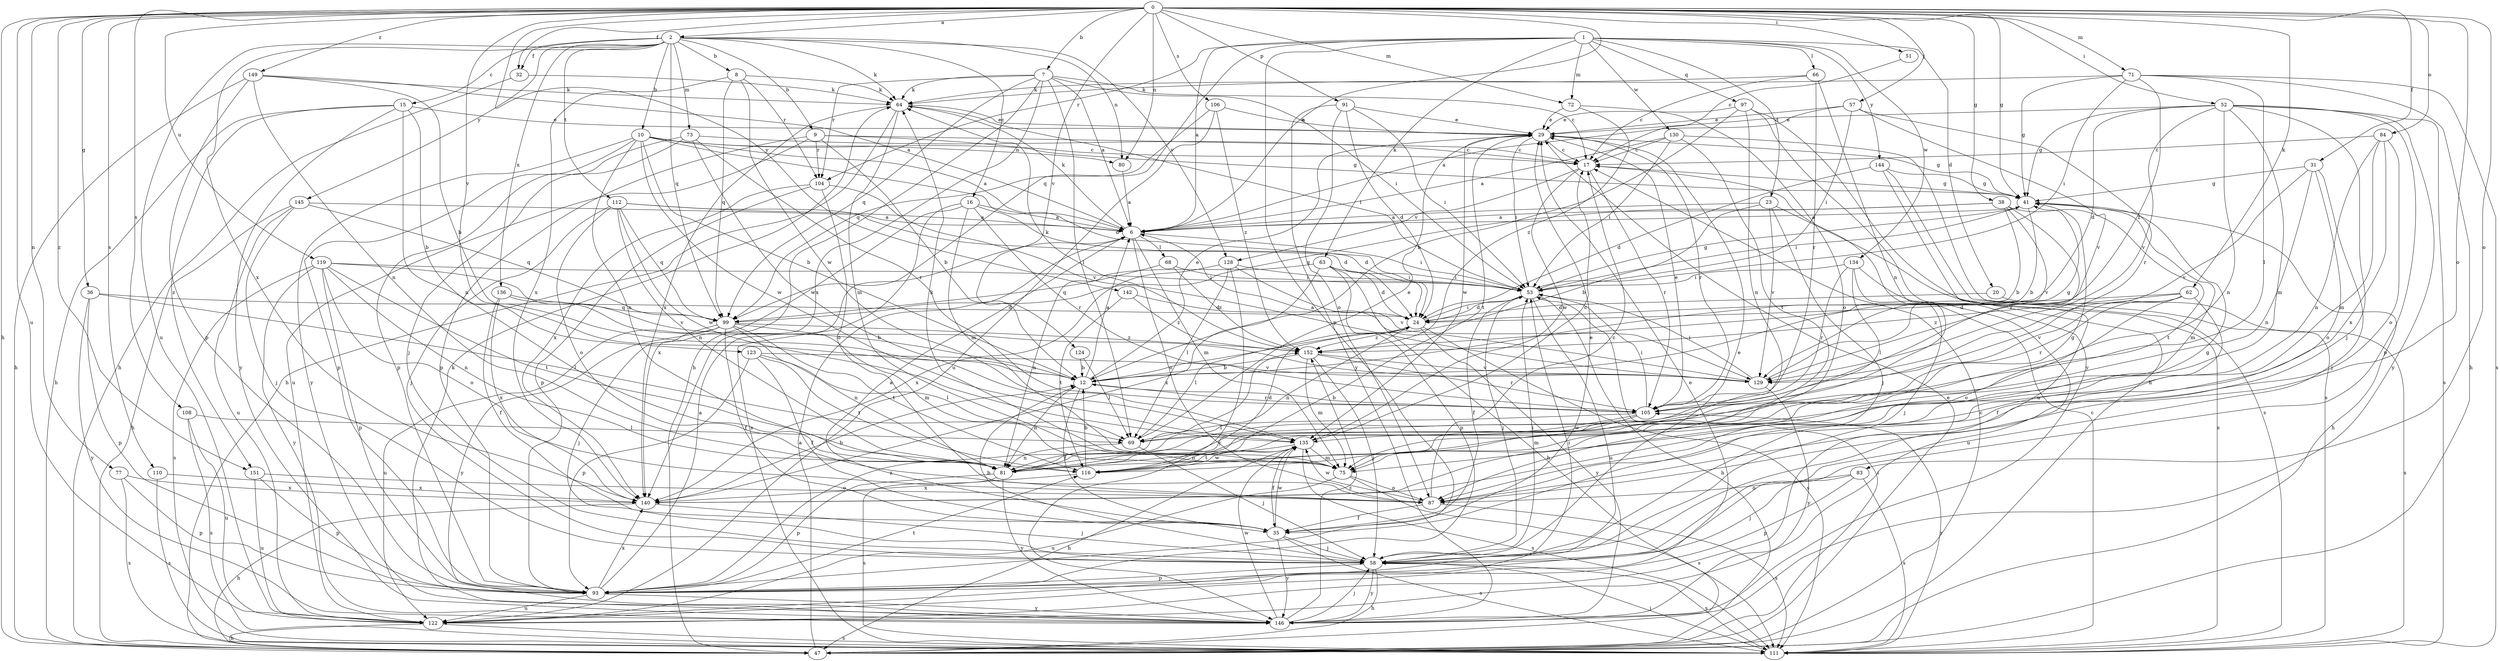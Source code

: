 strict digraph  {
0;
1;
2;
6;
7;
8;
9;
10;
12;
15;
16;
17;
20;
23;
24;
29;
31;
32;
35;
36;
38;
41;
47;
51;
52;
53;
57;
58;
62;
63;
64;
66;
68;
69;
71;
72;
73;
75;
77;
80;
81;
83;
84;
87;
91;
93;
97;
99;
104;
105;
106;
108;
110;
111;
112;
116;
119;
122;
123;
124;
128;
129;
130;
134;
135;
136;
140;
142;
144;
145;
146;
149;
151;
152;
0 -> 2  [label=a];
0 -> 6  [label=a];
0 -> 7  [label=b];
0 -> 31  [label=f];
0 -> 32  [label=f];
0 -> 36  [label=g];
0 -> 38  [label=g];
0 -> 41  [label=g];
0 -> 47  [label=h];
0 -> 51  [label=i];
0 -> 52  [label=i];
0 -> 57  [label=j];
0 -> 62  [label=k];
0 -> 71  [label=m];
0 -> 72  [label=m];
0 -> 77  [label=n];
0 -> 80  [label=n];
0 -> 83  [label=o];
0 -> 84  [label=o];
0 -> 87  [label=o];
0 -> 91  [label=p];
0 -> 106  [label=s];
0 -> 108  [label=s];
0 -> 110  [label=s];
0 -> 119  [label=u];
0 -> 122  [label=u];
0 -> 123  [label=v];
0 -> 124  [label=v];
0 -> 142  [label=y];
0 -> 149  [label=z];
0 -> 151  [label=z];
1 -> 6  [label=a];
1 -> 20  [label=d];
1 -> 23  [label=d];
1 -> 63  [label=k];
1 -> 66  [label=l];
1 -> 72  [label=m];
1 -> 93  [label=p];
1 -> 97  [label=q];
1 -> 99  [label=q];
1 -> 104  [label=r];
1 -> 130  [label=w];
1 -> 134  [label=w];
1 -> 144  [label=y];
2 -> 8  [label=b];
2 -> 9  [label=b];
2 -> 10  [label=b];
2 -> 15  [label=c];
2 -> 16  [label=c];
2 -> 32  [label=f];
2 -> 64  [label=k];
2 -> 73  [label=m];
2 -> 80  [label=n];
2 -> 99  [label=q];
2 -> 112  [label=t];
2 -> 122  [label=u];
2 -> 128  [label=v];
2 -> 136  [label=x];
2 -> 140  [label=x];
2 -> 145  [label=y];
6 -> 53  [label=i];
6 -> 64  [label=k];
6 -> 68  [label=l];
6 -> 75  [label=m];
6 -> 87  [label=o];
7 -> 6  [label=a];
7 -> 17  [label=c];
7 -> 47  [label=h];
7 -> 53  [label=i];
7 -> 64  [label=k];
7 -> 69  [label=l];
7 -> 99  [label=q];
7 -> 104  [label=r];
7 -> 140  [label=x];
8 -> 64  [label=k];
8 -> 99  [label=q];
8 -> 104  [label=r];
8 -> 135  [label=w];
8 -> 140  [label=x];
9 -> 12  [label=b];
9 -> 17  [label=c];
9 -> 41  [label=g];
9 -> 93  [label=p];
9 -> 104  [label=r];
9 -> 122  [label=u];
10 -> 6  [label=a];
10 -> 12  [label=b];
10 -> 17  [label=c];
10 -> 24  [label=d];
10 -> 80  [label=n];
10 -> 81  [label=n];
10 -> 93  [label=p];
10 -> 135  [label=w];
10 -> 146  [label=y];
12 -> 6  [label=a];
12 -> 29  [label=e];
12 -> 35  [label=f];
12 -> 81  [label=n];
12 -> 105  [label=r];
15 -> 12  [label=b];
15 -> 29  [label=e];
15 -> 47  [label=h];
15 -> 81  [label=n];
15 -> 146  [label=y];
15 -> 151  [label=z];
16 -> 6  [label=a];
16 -> 24  [label=d];
16 -> 75  [label=m];
16 -> 105  [label=r];
16 -> 111  [label=s];
16 -> 140  [label=x];
17 -> 41  [label=g];
17 -> 105  [label=r];
17 -> 128  [label=v];
17 -> 135  [label=w];
20 -> 24  [label=d];
20 -> 111  [label=s];
23 -> 6  [label=a];
23 -> 12  [label=b];
23 -> 58  [label=j];
23 -> 111  [label=s];
23 -> 129  [label=v];
24 -> 53  [label=i];
24 -> 69  [label=l];
24 -> 81  [label=n];
24 -> 111  [label=s];
24 -> 146  [label=y];
24 -> 152  [label=z];
29 -> 17  [label=c];
29 -> 41  [label=g];
29 -> 53  [label=i];
29 -> 105  [label=r];
29 -> 116  [label=t];
29 -> 135  [label=w];
31 -> 41  [label=g];
31 -> 58  [label=j];
31 -> 81  [label=n];
31 -> 87  [label=o];
31 -> 129  [label=v];
32 -> 47  [label=h];
32 -> 64  [label=k];
35 -> 6  [label=a];
35 -> 29  [label=e];
35 -> 58  [label=j];
35 -> 111  [label=s];
35 -> 135  [label=w];
35 -> 146  [label=y];
36 -> 24  [label=d];
36 -> 69  [label=l];
36 -> 93  [label=p];
36 -> 146  [label=y];
38 -> 6  [label=a];
38 -> 12  [label=b];
38 -> 99  [label=q];
38 -> 105  [label=r];
38 -> 116  [label=t];
38 -> 129  [label=v];
41 -> 6  [label=a];
41 -> 12  [label=b];
41 -> 47  [label=h];
41 -> 53  [label=i];
41 -> 75  [label=m];
47 -> 6  [label=a];
47 -> 17  [label=c];
47 -> 29  [label=e];
47 -> 53  [label=i];
51 -> 17  [label=c];
52 -> 24  [label=d];
52 -> 29  [label=e];
52 -> 41  [label=g];
52 -> 58  [label=j];
52 -> 75  [label=m];
52 -> 81  [label=n];
52 -> 93  [label=p];
52 -> 111  [label=s];
52 -> 129  [label=v];
52 -> 146  [label=y];
53 -> 24  [label=d];
53 -> 35  [label=f];
53 -> 41  [label=g];
53 -> 47  [label=h];
53 -> 58  [label=j];
53 -> 122  [label=u];
57 -> 6  [label=a];
57 -> 29  [label=e];
57 -> 53  [label=i];
57 -> 105  [label=r];
57 -> 129  [label=v];
58 -> 12  [label=b];
58 -> 29  [label=e];
58 -> 47  [label=h];
58 -> 53  [label=i];
58 -> 93  [label=p];
58 -> 111  [label=s];
58 -> 146  [label=y];
62 -> 24  [label=d];
62 -> 35  [label=f];
62 -> 87  [label=o];
62 -> 105  [label=r];
62 -> 129  [label=v];
62 -> 152  [label=z];
63 -> 24  [label=d];
63 -> 47  [label=h];
63 -> 53  [label=i];
63 -> 93  [label=p];
63 -> 99  [label=q];
63 -> 140  [label=x];
64 -> 29  [label=e];
64 -> 47  [label=h];
64 -> 53  [label=i];
64 -> 75  [label=m];
64 -> 140  [label=x];
66 -> 17  [label=c];
66 -> 64  [label=k];
66 -> 81  [label=n];
66 -> 105  [label=r];
68 -> 53  [label=i];
68 -> 81  [label=n];
68 -> 152  [label=z];
69 -> 29  [label=e];
69 -> 58  [label=j];
69 -> 81  [label=n];
71 -> 41  [label=g];
71 -> 47  [label=h];
71 -> 53  [label=i];
71 -> 64  [label=k];
71 -> 69  [label=l];
71 -> 111  [label=s];
71 -> 152  [label=z];
72 -> 29  [label=e];
72 -> 87  [label=o];
72 -> 152  [label=z];
73 -> 17  [label=c];
73 -> 58  [label=j];
73 -> 93  [label=p];
73 -> 105  [label=r];
73 -> 135  [label=w];
75 -> 64  [label=k];
75 -> 87  [label=o];
75 -> 111  [label=s];
75 -> 122  [label=u];
77 -> 93  [label=p];
77 -> 111  [label=s];
77 -> 140  [label=x];
80 -> 6  [label=a];
81 -> 41  [label=g];
81 -> 93  [label=p];
81 -> 111  [label=s];
81 -> 146  [label=y];
83 -> 58  [label=j];
83 -> 87  [label=o];
83 -> 93  [label=p];
83 -> 111  [label=s];
84 -> 17  [label=c];
84 -> 75  [label=m];
84 -> 81  [label=n];
84 -> 87  [label=o];
84 -> 140  [label=x];
87 -> 17  [label=c];
87 -> 35  [label=f];
87 -> 111  [label=s];
87 -> 135  [label=w];
91 -> 24  [label=d];
91 -> 29  [label=e];
91 -> 53  [label=i];
91 -> 87  [label=o];
91 -> 146  [label=y];
93 -> 6  [label=a];
93 -> 53  [label=i];
93 -> 116  [label=t];
93 -> 122  [label=u];
93 -> 140  [label=x];
93 -> 146  [label=y];
93 -> 152  [label=z];
97 -> 12  [label=b];
97 -> 29  [label=e];
97 -> 47  [label=h];
97 -> 81  [label=n];
97 -> 146  [label=y];
99 -> 35  [label=f];
99 -> 58  [label=j];
99 -> 75  [label=m];
99 -> 81  [label=n];
99 -> 116  [label=t];
99 -> 122  [label=u];
99 -> 146  [label=y];
99 -> 152  [label=z];
104 -> 87  [label=o];
104 -> 93  [label=p];
104 -> 129  [label=v];
104 -> 140  [label=x];
105 -> 12  [label=b];
105 -> 29  [label=e];
105 -> 53  [label=i];
105 -> 69  [label=l];
105 -> 75  [label=m];
105 -> 135  [label=w];
106 -> 29  [label=e];
106 -> 99  [label=q];
106 -> 122  [label=u];
106 -> 152  [label=z];
108 -> 69  [label=l];
108 -> 111  [label=s];
108 -> 122  [label=u];
110 -> 111  [label=s];
110 -> 140  [label=x];
111 -> 17  [label=c];
111 -> 58  [label=j];
111 -> 105  [label=r];
112 -> 6  [label=a];
112 -> 24  [label=d];
112 -> 58  [label=j];
112 -> 81  [label=n];
112 -> 87  [label=o];
112 -> 99  [label=q];
112 -> 135  [label=w];
116 -> 12  [label=b];
116 -> 24  [label=d];
116 -> 135  [label=w];
116 -> 140  [label=x];
119 -> 53  [label=i];
119 -> 81  [label=n];
119 -> 87  [label=o];
119 -> 93  [label=p];
119 -> 111  [label=s];
119 -> 116  [label=t];
119 -> 129  [label=v];
119 -> 146  [label=y];
122 -> 29  [label=e];
122 -> 47  [label=h];
122 -> 111  [label=s];
123 -> 35  [label=f];
123 -> 69  [label=l];
123 -> 93  [label=p];
123 -> 116  [label=t];
123 -> 129  [label=v];
124 -> 12  [label=b];
124 -> 69  [label=l];
128 -> 53  [label=i];
128 -> 69  [label=l];
128 -> 129  [label=v];
128 -> 140  [label=x];
128 -> 146  [label=y];
129 -> 6  [label=a];
129 -> 41  [label=g];
129 -> 53  [label=i];
129 -> 146  [label=y];
130 -> 6  [label=a];
130 -> 17  [label=c];
130 -> 53  [label=i];
130 -> 111  [label=s];
130 -> 116  [label=t];
134 -> 53  [label=i];
134 -> 58  [label=j];
134 -> 69  [label=l];
134 -> 105  [label=r];
134 -> 122  [label=u];
135 -> 17  [label=c];
135 -> 35  [label=f];
135 -> 47  [label=h];
135 -> 75  [label=m];
135 -> 81  [label=n];
135 -> 111  [label=s];
135 -> 116  [label=t];
136 -> 12  [label=b];
136 -> 35  [label=f];
136 -> 99  [label=q];
136 -> 140  [label=x];
140 -> 12  [label=b];
140 -> 41  [label=g];
140 -> 47  [label=h];
140 -> 58  [label=j];
142 -> 24  [label=d];
142 -> 116  [label=t];
142 -> 152  [label=z];
144 -> 24  [label=d];
144 -> 41  [label=g];
144 -> 111  [label=s];
144 -> 122  [label=u];
145 -> 6  [label=a];
145 -> 47  [label=h];
145 -> 58  [label=j];
145 -> 99  [label=q];
145 -> 122  [label=u];
146 -> 58  [label=j];
146 -> 64  [label=k];
146 -> 135  [label=w];
146 -> 152  [label=z];
149 -> 6  [label=a];
149 -> 12  [label=b];
149 -> 47  [label=h];
149 -> 64  [label=k];
149 -> 81  [label=n];
149 -> 93  [label=p];
151 -> 87  [label=o];
151 -> 93  [label=p];
151 -> 122  [label=u];
152 -> 12  [label=b];
152 -> 58  [label=j];
152 -> 64  [label=k];
152 -> 75  [label=m];
152 -> 105  [label=r];
152 -> 129  [label=v];
}
